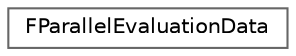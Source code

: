 digraph "Graphical Class Hierarchy"
{
 // INTERACTIVE_SVG=YES
 // LATEX_PDF_SIZE
  bgcolor="transparent";
  edge [fontname=Helvetica,fontsize=10,labelfontname=Helvetica,labelfontsize=10];
  node [fontname=Helvetica,fontsize=10,shape=box,height=0.2,width=0.4];
  rankdir="LR";
  Node0 [id="Node000000",label="FParallelEvaluationData",height=0.2,width=0.4,color="grey40", fillcolor="white", style="filled",URL="$d9/d14/structFParallelEvaluationData.html",tooltip=" "];
}
